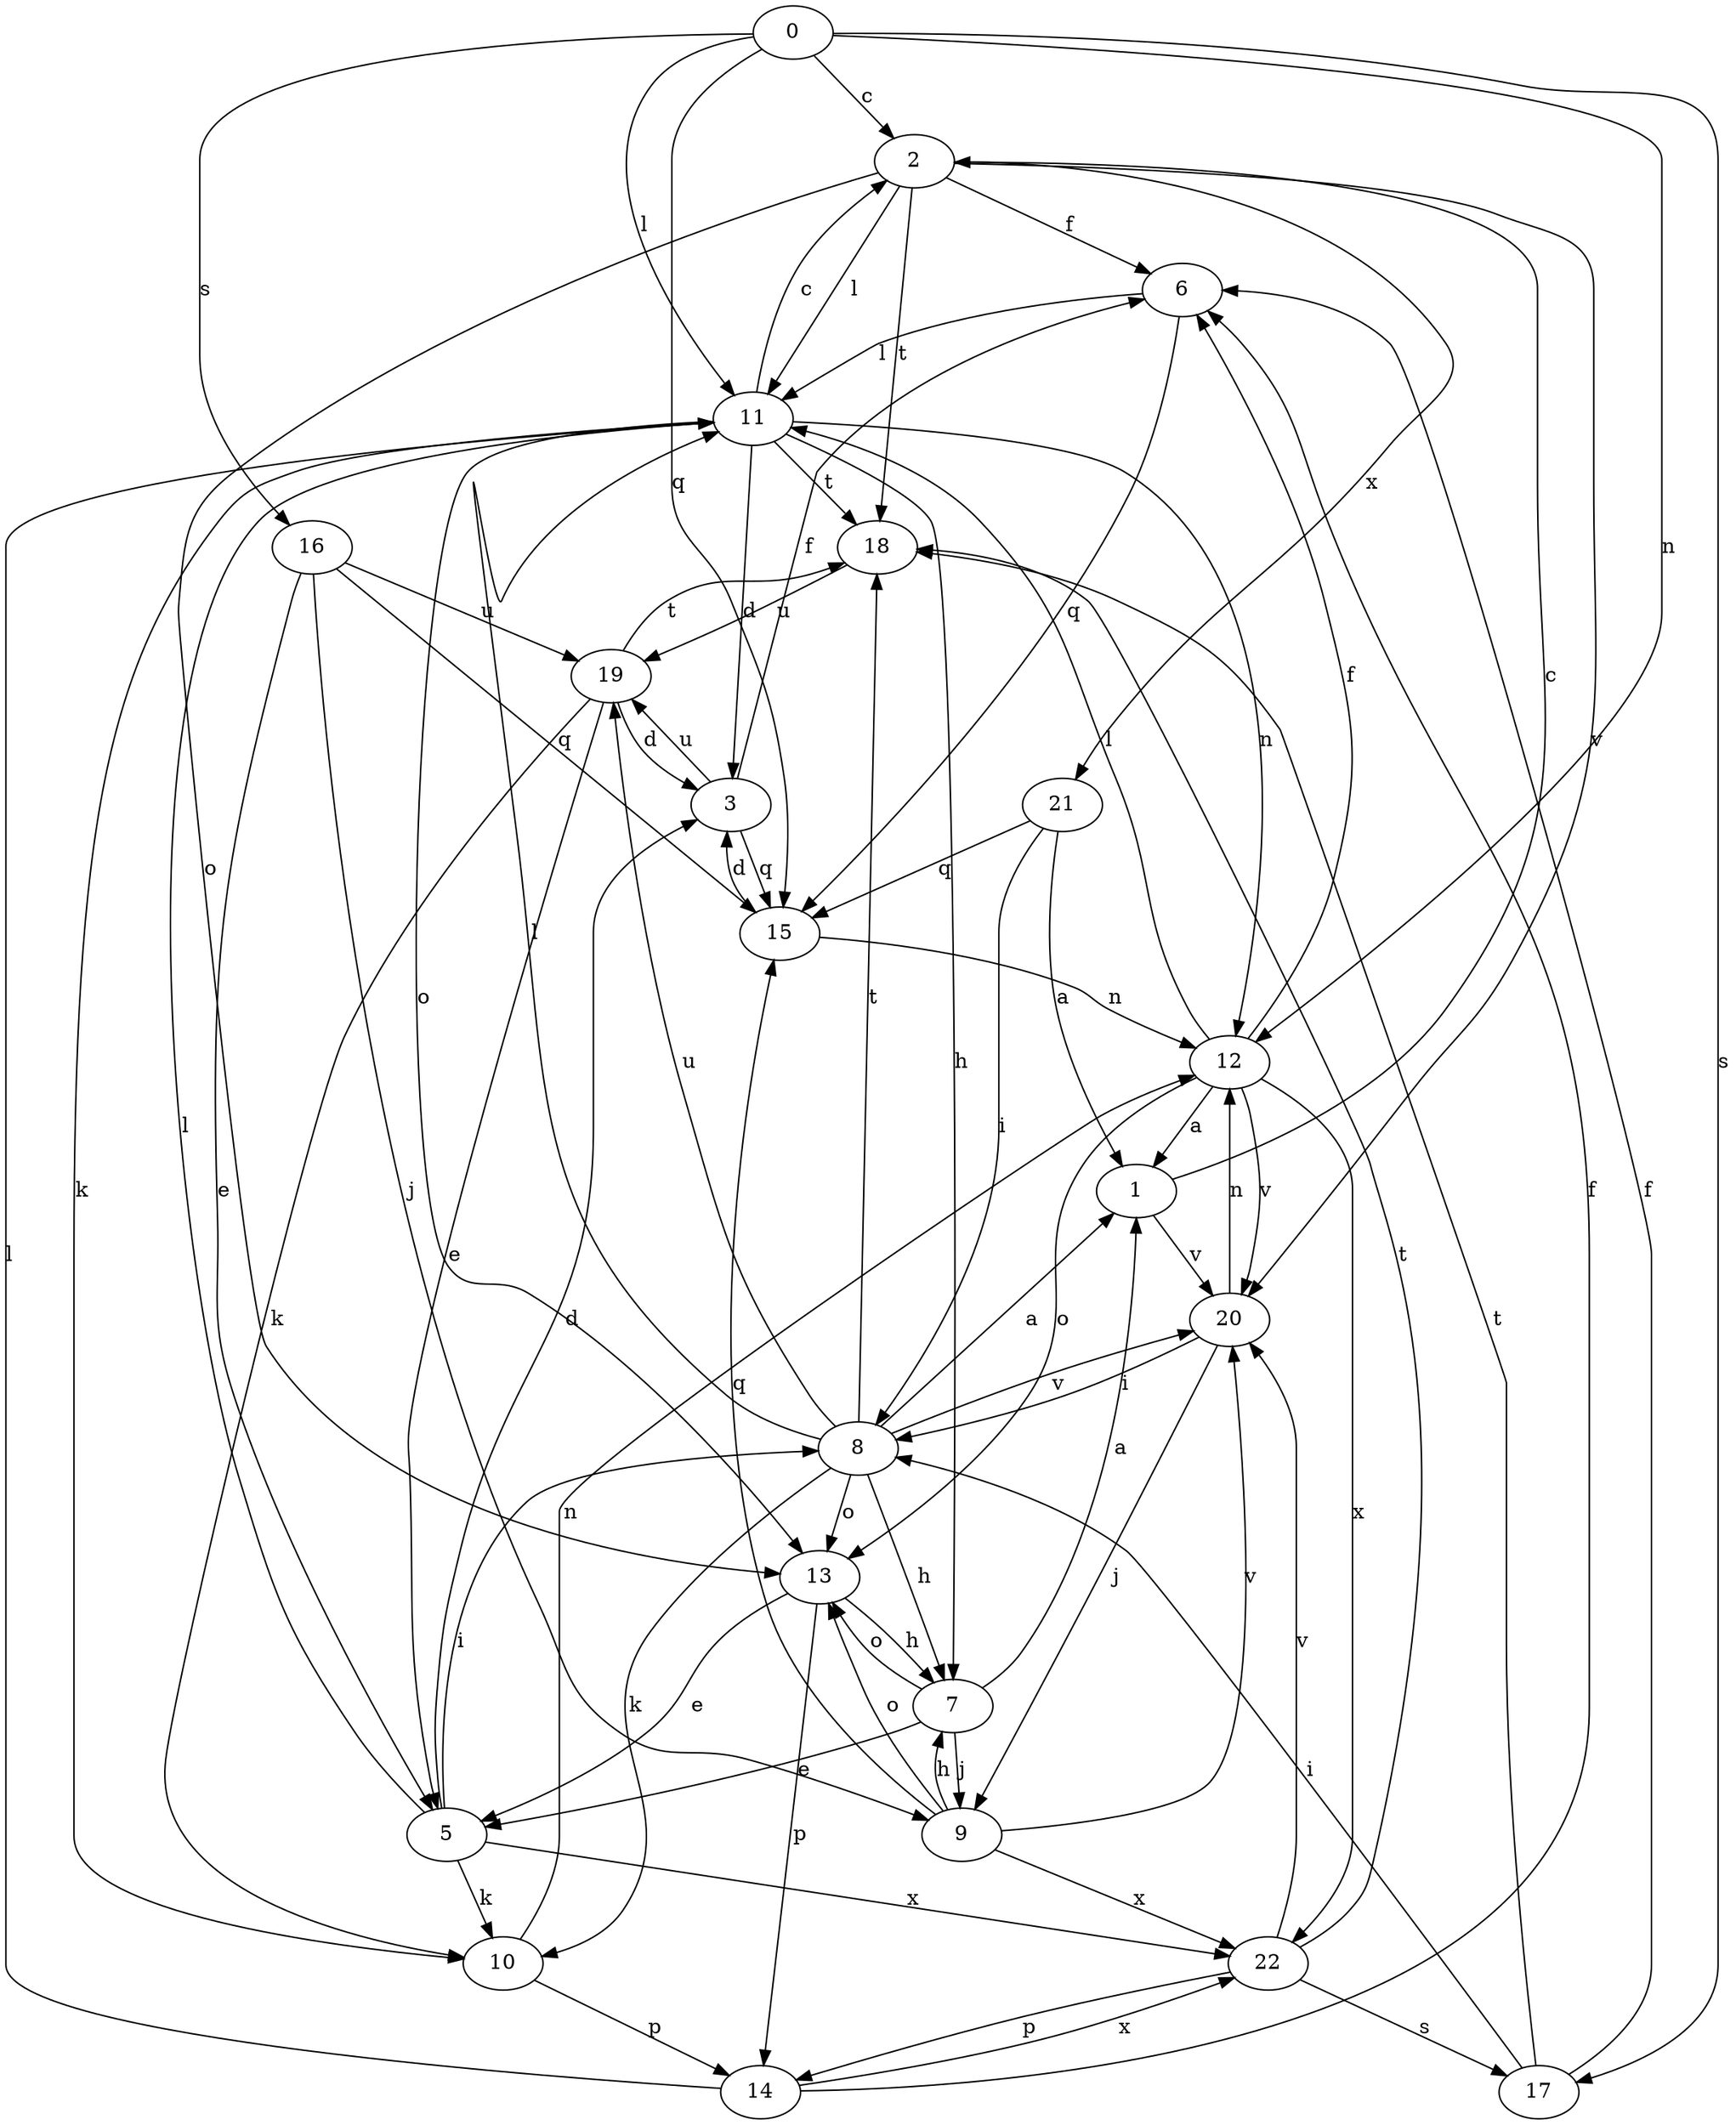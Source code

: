 strict digraph  {
0;
1;
2;
3;
5;
6;
7;
8;
9;
10;
11;
12;
13;
14;
15;
16;
17;
18;
19;
20;
21;
22;
0 -> 2  [label=c];
0 -> 11  [label=l];
0 -> 12  [label=n];
0 -> 15  [label=q];
0 -> 16  [label=s];
0 -> 17  [label=s];
1 -> 2  [label=c];
1 -> 20  [label=v];
2 -> 6  [label=f];
2 -> 11  [label=l];
2 -> 13  [label=o];
2 -> 18  [label=t];
2 -> 20  [label=v];
2 -> 21  [label=x];
3 -> 6  [label=f];
3 -> 15  [label=q];
3 -> 19  [label=u];
5 -> 3  [label=d];
5 -> 8  [label=i];
5 -> 10  [label=k];
5 -> 11  [label=l];
5 -> 22  [label=x];
6 -> 11  [label=l];
6 -> 15  [label=q];
7 -> 1  [label=a];
7 -> 5  [label=e];
7 -> 9  [label=j];
7 -> 13  [label=o];
8 -> 1  [label=a];
8 -> 7  [label=h];
8 -> 10  [label=k];
8 -> 11  [label=l];
8 -> 13  [label=o];
8 -> 18  [label=t];
8 -> 19  [label=u];
8 -> 20  [label=v];
9 -> 7  [label=h];
9 -> 13  [label=o];
9 -> 15  [label=q];
9 -> 20  [label=v];
9 -> 22  [label=x];
10 -> 12  [label=n];
10 -> 14  [label=p];
11 -> 2  [label=c];
11 -> 3  [label=d];
11 -> 7  [label=h];
11 -> 10  [label=k];
11 -> 12  [label=n];
11 -> 13  [label=o];
11 -> 18  [label=t];
12 -> 1  [label=a];
12 -> 6  [label=f];
12 -> 11  [label=l];
12 -> 13  [label=o];
12 -> 20  [label=v];
12 -> 22  [label=x];
13 -> 5  [label=e];
13 -> 7  [label=h];
13 -> 14  [label=p];
14 -> 6  [label=f];
14 -> 11  [label=l];
14 -> 22  [label=x];
15 -> 3  [label=d];
15 -> 12  [label=n];
16 -> 5  [label=e];
16 -> 9  [label=j];
16 -> 15  [label=q];
16 -> 19  [label=u];
17 -> 6  [label=f];
17 -> 8  [label=i];
17 -> 18  [label=t];
18 -> 19  [label=u];
19 -> 3  [label=d];
19 -> 5  [label=e];
19 -> 10  [label=k];
19 -> 18  [label=t];
20 -> 8  [label=i];
20 -> 9  [label=j];
20 -> 12  [label=n];
21 -> 1  [label=a];
21 -> 8  [label=i];
21 -> 15  [label=q];
22 -> 14  [label=p];
22 -> 17  [label=s];
22 -> 18  [label=t];
22 -> 20  [label=v];
}
